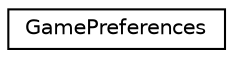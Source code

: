 digraph "Graphical Class Hierarchy"
{
  edge [fontname="Helvetica",fontsize="10",labelfontname="Helvetica",labelfontsize="10"];
  node [fontname="Helvetica",fontsize="10",shape=record];
  rankdir="LR";
  Node0 [label="GamePreferences",height=0.2,width=0.4,color="black", fillcolor="white", style="filled",URL="$class_game_preferences.html"];
}
